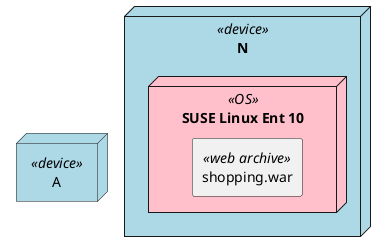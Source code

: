 {
  "sha1": "jb2ytk85nqmdsixqwp00glywmswu919",
  "insertion": {
    "when": "2024-06-03T18:59:31.670Z",
    "user": "plantuml@gmail.com"
  }
}
@startuml
set separator none
node N <<device>> {
	 node "SUSE Linux Ent 10" <<OS>> {
	   rectangle shopping.war <<web archive>>
	 }
	}
	node A <<device>>
	skinparam node {
	  backgroundColor<<device>> LightBlue
	  backgroundColor<<OS>> Pink
	}
@enduml
